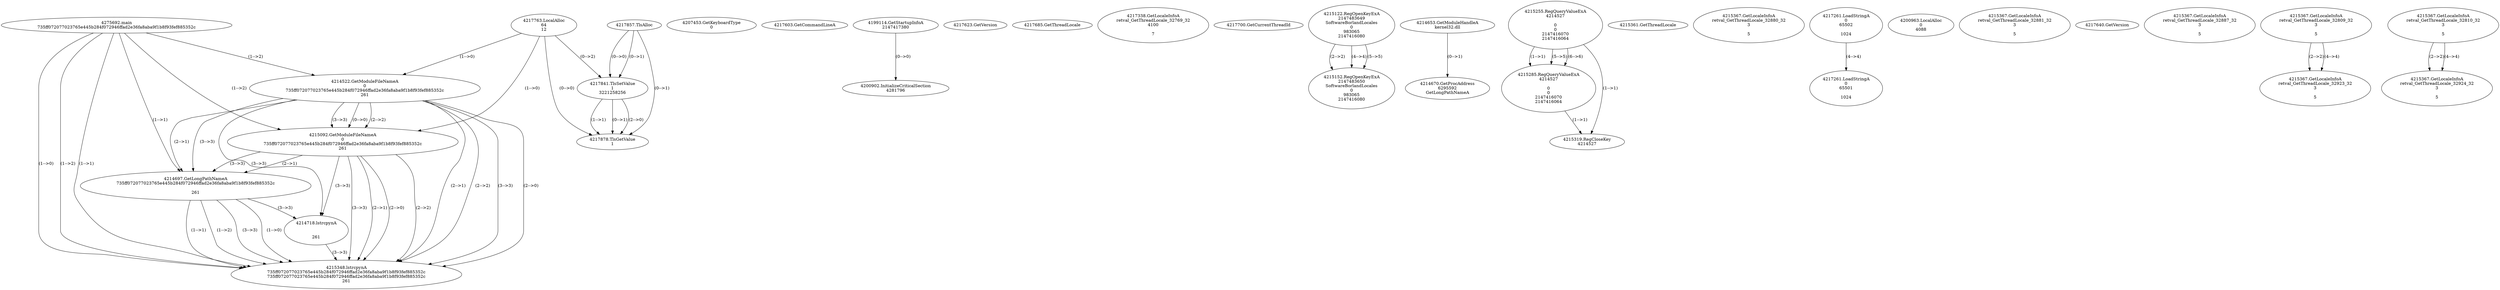 // Global SCDG with merge call
digraph {
	0 [label="4275692.main
735ff072077023765e445b284f072946ffad2e36fa8aba9f1b8f93fef885352c"]
	1 [label="4217857.TlsAlloc
"]
	2 [label="4217763.LocalAlloc
64
12"]
	3 [label="4217841.TlsSetValue
1
3221258256"]
	1 -> 3 [label="(0-->1)"]
	2 -> 3 [label="(0-->2)"]
	1 -> 3 [label="(0-->0)"]
	4 [label="4217878.TlsGetValue
1"]
	1 -> 4 [label="(0-->1)"]
	3 -> 4 [label="(1-->1)"]
	3 -> 4 [label="(0-->1)"]
	2 -> 4 [label="(0-->0)"]
	3 -> 4 [label="(2-->0)"]
	5 [label="4207453.GetKeyboardType
0"]
	6 [label="4217603.GetCommandLineA
"]
	7 [label="4199114.GetStartupInfoA
2147417380"]
	8 [label="4217623.GetVersion
"]
	9 [label="4217685.GetThreadLocale
"]
	10 [label="4217338.GetLocaleInfoA
retval_GetThreadLocale_32769_32
4100

7"]
	11 [label="4217700.GetCurrentThreadId
"]
	12 [label="4214522.GetModuleFileNameA
0
735ff072077023765e445b284f072946ffad2e36fa8aba9f1b8f93fef885352c
261"]
	0 -> 12 [label="(1-->2)"]
	2 -> 12 [label="(1-->0)"]
	13 [label="4215092.GetModuleFileNameA
0
735ff072077023765e445b284f072946ffad2e36fa8aba9f1b8f93fef885352c
261"]
	0 -> 13 [label="(1-->2)"]
	12 -> 13 [label="(2-->2)"]
	12 -> 13 [label="(3-->3)"]
	2 -> 13 [label="(1-->0)"]
	12 -> 13 [label="(0-->0)"]
	14 [label="4215122.RegOpenKeyExA
2147483649
Software\Borland\Locales
0
983065
2147416080"]
	15 [label="4214653.GetModuleHandleA
kernel32.dll"]
	16 [label="4214670.GetProcAddress
6295592
GetLongPathNameA"]
	15 -> 16 [label="(0-->1)"]
	17 [label="4214697.GetLongPathNameA
735ff072077023765e445b284f072946ffad2e36fa8aba9f1b8f93fef885352c

261"]
	0 -> 17 [label="(1-->1)"]
	12 -> 17 [label="(2-->1)"]
	13 -> 17 [label="(2-->1)"]
	12 -> 17 [label="(3-->3)"]
	13 -> 17 [label="(3-->3)"]
	18 [label="4214718.lstrcpynA


261"]
	12 -> 18 [label="(3-->3)"]
	13 -> 18 [label="(3-->3)"]
	17 -> 18 [label="(3-->3)"]
	19 [label="4215255.RegQueryValueExA
4214527

0
0
2147416070
2147416064"]
	20 [label="4215285.RegQueryValueExA
4214527

0
0
2147416070
2147416064"]
	19 -> 20 [label="(1-->1)"]
	19 -> 20 [label="(5-->5)"]
	19 -> 20 [label="(6-->6)"]
	21 [label="4215319.RegCloseKey
4214527"]
	19 -> 21 [label="(1-->1)"]
	20 -> 21 [label="(1-->1)"]
	22 [label="4215348.lstrcpynA
735ff072077023765e445b284f072946ffad2e36fa8aba9f1b8f93fef885352c
735ff072077023765e445b284f072946ffad2e36fa8aba9f1b8f93fef885352c
261"]
	0 -> 22 [label="(1-->1)"]
	12 -> 22 [label="(2-->1)"]
	13 -> 22 [label="(2-->1)"]
	17 -> 22 [label="(1-->1)"]
	0 -> 22 [label="(1-->2)"]
	12 -> 22 [label="(2-->2)"]
	13 -> 22 [label="(2-->2)"]
	17 -> 22 [label="(1-->2)"]
	12 -> 22 [label="(3-->3)"]
	13 -> 22 [label="(3-->3)"]
	17 -> 22 [label="(3-->3)"]
	18 -> 22 [label="(3-->3)"]
	0 -> 22 [label="(1-->0)"]
	12 -> 22 [label="(2-->0)"]
	13 -> 22 [label="(2-->0)"]
	17 -> 22 [label="(1-->0)"]
	23 [label="4215361.GetThreadLocale
"]
	24 [label="4215367.GetLocaleInfoA
retval_GetThreadLocale_32880_32
3

5"]
	25 [label="4217261.LoadStringA
0
65502

1024"]
	26 [label="4200902.InitializeCriticalSection
4281796"]
	7 -> 26 [label="(0-->0)"]
	27 [label="4200963.LocalAlloc
0
4088"]
	28 [label="4215152.RegOpenKeyExA
2147483650
Software\Borland\Locales
0
983065
2147416080"]
	14 -> 28 [label="(2-->2)"]
	14 -> 28 [label="(4-->4)"]
	14 -> 28 [label="(5-->5)"]
	29 [label="4215367.GetLocaleInfoA
retval_GetThreadLocale_32881_32
3

5"]
	30 [label="4217640.GetVersion
"]
	31 [label="4215367.GetLocaleInfoA
retval_GetThreadLocale_32887_32
3

5"]
	32 [label="4215367.GetLocaleInfoA
retval_GetThreadLocale_32809_32
3

5"]
	33 [label="4215367.GetLocaleInfoA
retval_GetThreadLocale_32923_32
3

5"]
	32 -> 33 [label="(2-->2)"]
	32 -> 33 [label="(4-->4)"]
	34 [label="4217261.LoadStringA
0
65501

1024"]
	25 -> 34 [label="(4-->4)"]
	35 [label="4215367.GetLocaleInfoA
retval_GetThreadLocale_32810_32
3

5"]
	36 [label="4215367.GetLocaleInfoA
retval_GetThreadLocale_32924_32
3

5"]
	35 -> 36 [label="(2-->2)"]
	35 -> 36 [label="(4-->4)"]
}

